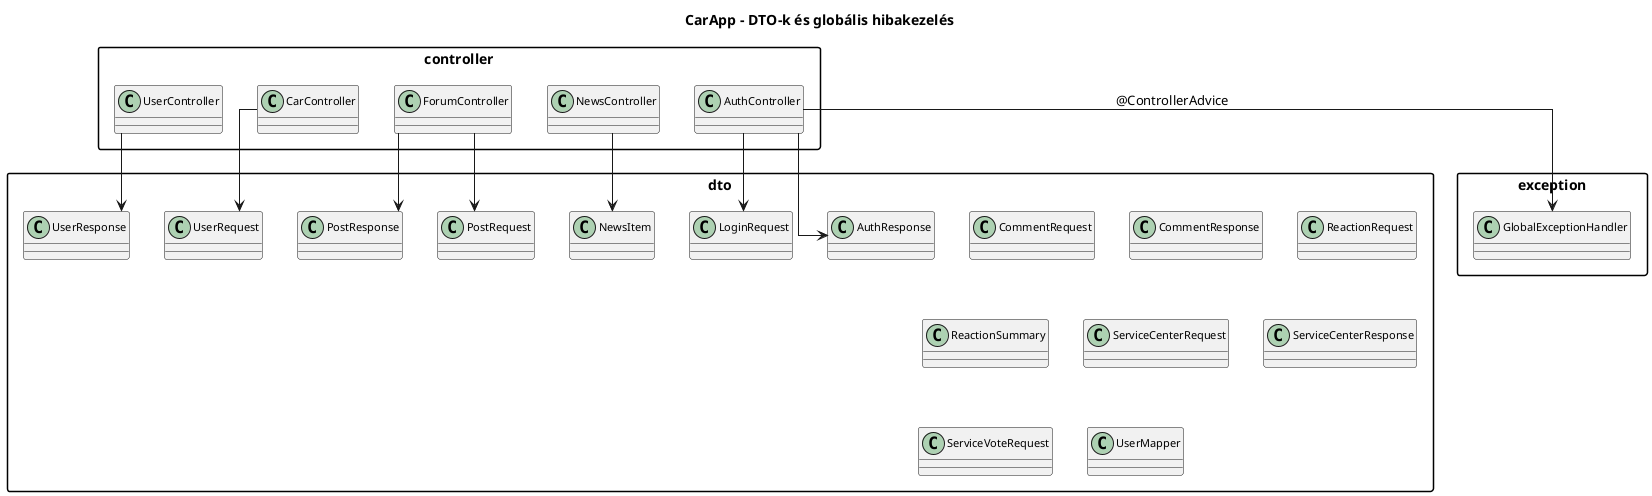 @startuml
title CarApp – DTO-k és globális hibakezelés

skinparam packageStyle rectangle
skinparam classFontSize 11
skinparam backgroundColor #FFFFFF
skinparam linetype ortho

package dto {
  class AuthResponse
  class CommentRequest
  class CommentResponse
  class LoginRequest
  class NewsItem
  class PostRequest
  class PostResponse
  class ReactionRequest
  class ReactionSummary
  class ServiceCenterRequest
  class ServiceCenterResponse
  class ServiceVoteRequest
  class UserMapper
  class UserRequest
  class UserResponse
}

package exception {
  class GlobalExceptionHandler
}

package controller {
  class AuthController
  class CarController
  class ForumController
  class NewsController
  class UserController
}

' ===== Kapcsolatok (példák) =====
AuthController --> AuthResponse
AuthController --> LoginRequest
ForumController --> PostRequest
ForumController --> PostResponse
NewsController --> NewsItem
CarController --> UserRequest
UserController --> UserResponse
controller.AuthController --> exception.GlobalExceptionHandler : @ControllerAdvice

@enduml
